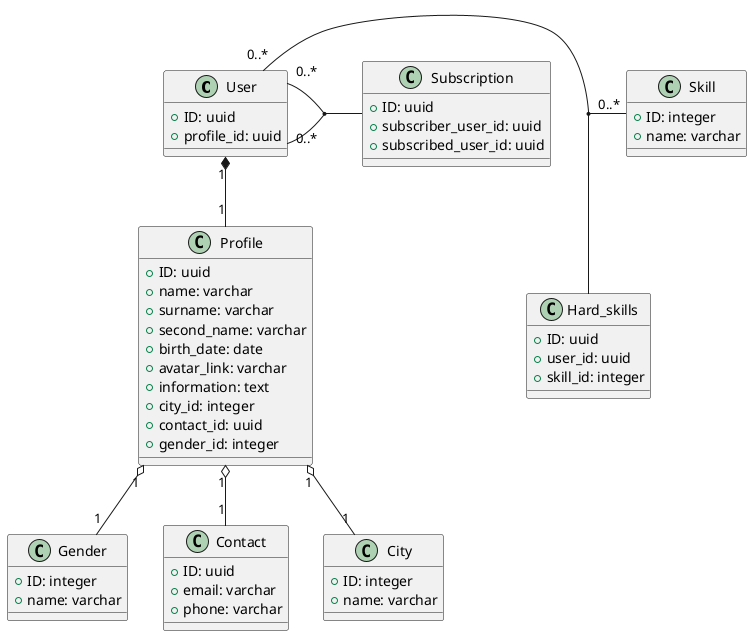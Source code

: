 @startuml

class User {
  +ID: uuid
  +profile_id: uuid
}

class Profile {
  +ID: uuid
  +name: varchar
  +surname: varchar
  +second_name: varchar
  +birth_date: date
  +avatar_link: varchar
  +information: text
  +city_id: integer
  +contact_id: uuid
  +gender_id: integer
}

class Gender {
  +ID: integer
  +name: varchar
}

class Contact {
  +ID: uuid
  +email: varchar
  +phone: varchar
}

class Skill {
  +ID: integer
  +name: varchar
}

class City {
  +ID: integer
  +name: varchar
}

class Hard_skills {
  +ID: uuid
  +user_id: uuid
  +skill_id: integer
}

class Subscription {
  +ID: uuid
  +subscriber_user_id: uuid
  +subscribed_user_id: uuid
}

User "1" *-- "1" Profile

Profile "1" o-- "1" City

Profile "1" o-- "1" Contact

Profile "1" o-- "1" Gender

User "0..*" - "0..*" Skill
(User, Skill) -- Hard_skills

User "0..*" - "0..*" User
(User, User) -- Subscription




@enduml